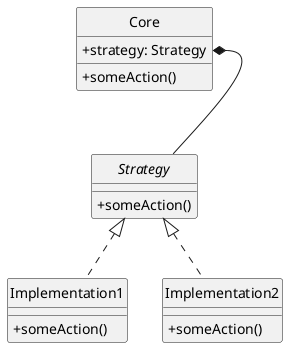 @startuml
'figure 4: The Strategy Pattern'
skinparam monochrome true
skinparam handwritten false
skinparam shadowing false
skinparam classAttributeIconSize 0
hide class circle
hide abstract circle

abstract class Strategy {
    + someAction()
}

class Core {
    + strategy: Strategy
    + someAction()
}

class Implementation1 {
    + someAction()
}

class Implementation2 {
    + someAction()
}

Core::strategy *-- Strategy

Strategy <|.. Implementation1
Strategy <|.. Implementation2

@enduml
